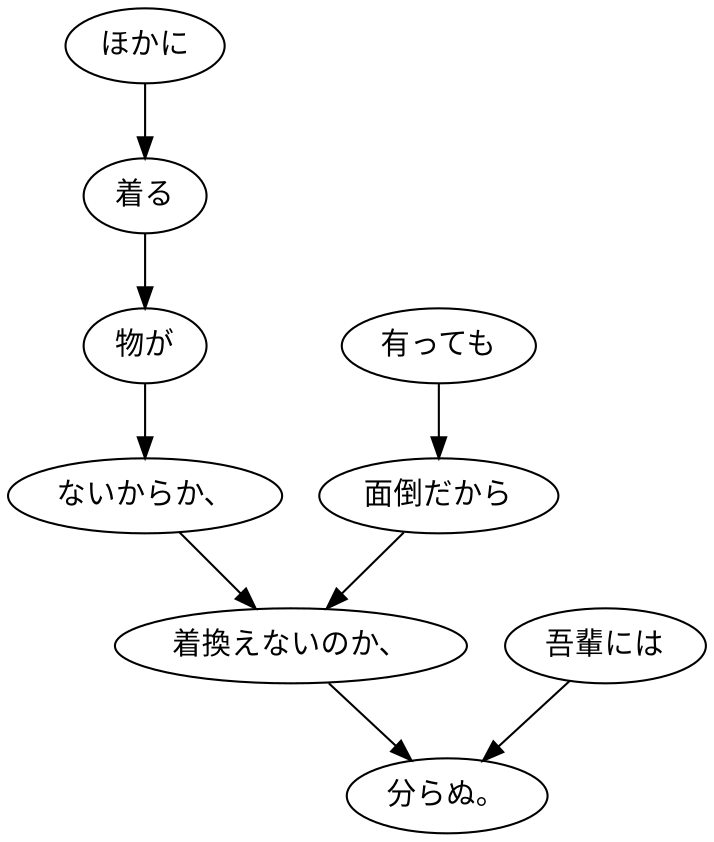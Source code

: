 digraph graph433 {
	node0 [label="ほかに"];
	node1 [label="着る"];
	node2 [label="物が"];
	node3 [label="ないからか、"];
	node4 [label="有っても"];
	node5 [label="面倒だから"];
	node6 [label="着換えないのか、"];
	node7 [label="吾輩には"];
	node8 [label="分らぬ。"];
	node0 -> node1;
	node1 -> node2;
	node2 -> node3;
	node3 -> node6;
	node4 -> node5;
	node5 -> node6;
	node6 -> node8;
	node7 -> node8;
}
